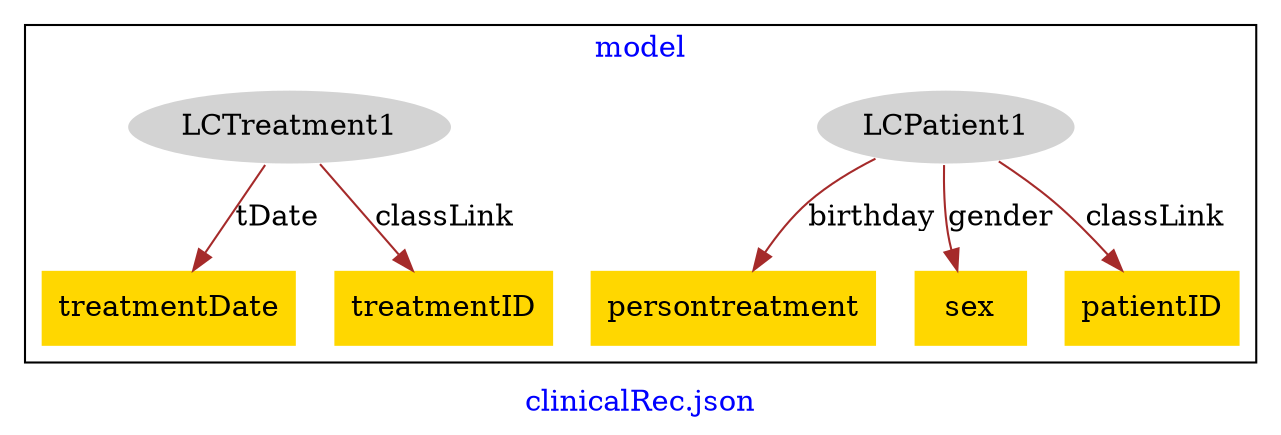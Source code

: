 digraph n0 {
fontcolor="blue"
remincross="true"
label="clinicalRec.json"
subgraph cluster {
label="model"
n2[style="filled",color="white",fillcolor="lightgray",label="LCPatient1"];
n3[shape="plaintext",style="filled",fillcolor="gold",label="persontreatment"];
n4[shape="plaintext",style="filled",fillcolor="gold",label="sex"];
n5[style="filled",color="white",fillcolor="lightgray",label="LCTreatment1"];
n6[shape="plaintext",style="filled",fillcolor="gold",label="treatmentDate"];
n7[shape="plaintext",style="filled",fillcolor="gold",label="patientID"];
n8[shape="plaintext",style="filled",fillcolor="gold",label="treatmentID"];
}
n2 -> n3[color="brown",fontcolor="black",label="birthday"]
n2 -> n4[color="brown",fontcolor="black",label="gender"]
n5 -> n6[color="brown",fontcolor="black",label="tDate"]
n2 -> n7[color="brown",fontcolor="black",label="classLink"]
n5 -> n8[color="brown",fontcolor="black",label="classLink"]
}
